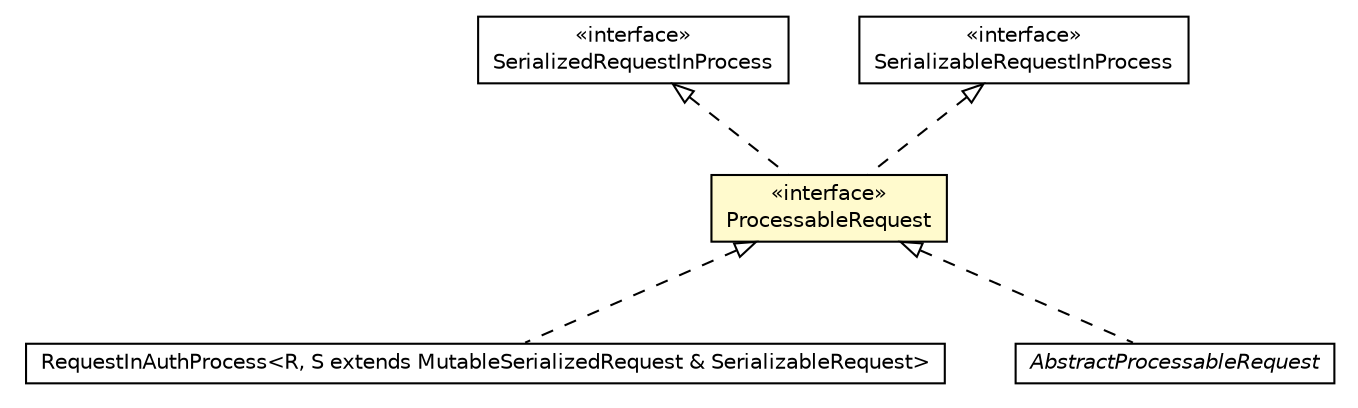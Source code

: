 #!/usr/local/bin/dot
#
# Class diagram 
# Generated by UMLGraph version R5_6-24-gf6e263 (http://www.umlgraph.org/)
#

digraph G {
	edge [fontname="Helvetica",fontsize=10,labelfontname="Helvetica",labelfontsize=10];
	node [fontname="Helvetica",fontsize=10,shape=plaintext];
	nodesep=0.25;
	ranksep=0.5;
	// io.reinert.requestor.SerializedRequestInProcess
	c21455 [label=<<table title="io.reinert.requestor.SerializedRequestInProcess" border="0" cellborder="1" cellspacing="0" cellpadding="2" port="p" href="./SerializedRequestInProcess.html">
		<tr><td><table border="0" cellspacing="0" cellpadding="1">
<tr><td align="center" balign="center"> &#171;interface&#187; </td></tr>
<tr><td align="center" balign="center"> SerializedRequestInProcess </td></tr>
		</table></td></tr>
		</table>>, URL="./SerializedRequestInProcess.html", fontname="Helvetica", fontcolor="black", fontsize=10.0];
	// io.reinert.requestor.ProcessableRequest
	c21463 [label=<<table title="io.reinert.requestor.ProcessableRequest" border="0" cellborder="1" cellspacing="0" cellpadding="2" port="p" bgcolor="lemonChiffon" href="./ProcessableRequest.html">
		<tr><td><table border="0" cellspacing="0" cellpadding="1">
<tr><td align="center" balign="center"> &#171;interface&#187; </td></tr>
<tr><td align="center" balign="center"> ProcessableRequest </td></tr>
		</table></td></tr>
		</table>>, URL="./ProcessableRequest.html", fontname="Helvetica", fontcolor="black", fontsize=10.0];
	// io.reinert.requestor.SerializableRequestInProcess
	c21471 [label=<<table title="io.reinert.requestor.SerializableRequestInProcess" border="0" cellborder="1" cellspacing="0" cellpadding="2" port="p" href="./SerializableRequestInProcess.html">
		<tr><td><table border="0" cellspacing="0" cellpadding="1">
<tr><td align="center" balign="center"> &#171;interface&#187; </td></tr>
<tr><td align="center" balign="center"> SerializableRequestInProcess </td></tr>
		</table></td></tr>
		</table>>, URL="./SerializableRequestInProcess.html", fontname="Helvetica", fontcolor="black", fontsize=10.0];
	// io.reinert.requestor.RequestInAuthProcess<R, S extends io.reinert.requestor.MutableSerializedRequest & io.reinert.requestor.SerializableRequest>
	c21494 [label=<<table title="io.reinert.requestor.RequestInAuthProcess" border="0" cellborder="1" cellspacing="0" cellpadding="2" port="p" href="./RequestInAuthProcess.html">
		<tr><td><table border="0" cellspacing="0" cellpadding="1">
<tr><td align="center" balign="center"> RequestInAuthProcess&lt;R, S extends MutableSerializedRequest &amp; SerializableRequest&gt; </td></tr>
		</table></td></tr>
		</table>>, URL="./RequestInAuthProcess.html", fontname="Helvetica", fontcolor="black", fontsize=10.0];
	// io.reinert.requestor.AbstractProcessableRequest
	c21505 [label=<<table title="io.reinert.requestor.AbstractProcessableRequest" border="0" cellborder="1" cellspacing="0" cellpadding="2" port="p" href="./AbstractProcessableRequest.html">
		<tr><td><table border="0" cellspacing="0" cellpadding="1">
<tr><td align="center" balign="center"><font face="Helvetica-Oblique"> AbstractProcessableRequest </font></td></tr>
		</table></td></tr>
		</table>>, URL="./AbstractProcessableRequest.html", fontname="Helvetica", fontcolor="black", fontsize=10.0];
	//io.reinert.requestor.ProcessableRequest implements io.reinert.requestor.SerializedRequestInProcess
	c21455:p -> c21463:p [dir=back,arrowtail=empty,style=dashed];
	//io.reinert.requestor.ProcessableRequest implements io.reinert.requestor.SerializableRequestInProcess
	c21471:p -> c21463:p [dir=back,arrowtail=empty,style=dashed];
	//io.reinert.requestor.RequestInAuthProcess<R, S extends io.reinert.requestor.MutableSerializedRequest & io.reinert.requestor.SerializableRequest> implements io.reinert.requestor.ProcessableRequest
	c21463:p -> c21494:p [dir=back,arrowtail=empty,style=dashed];
	//io.reinert.requestor.AbstractProcessableRequest implements io.reinert.requestor.ProcessableRequest
	c21463:p -> c21505:p [dir=back,arrowtail=empty,style=dashed];
}

